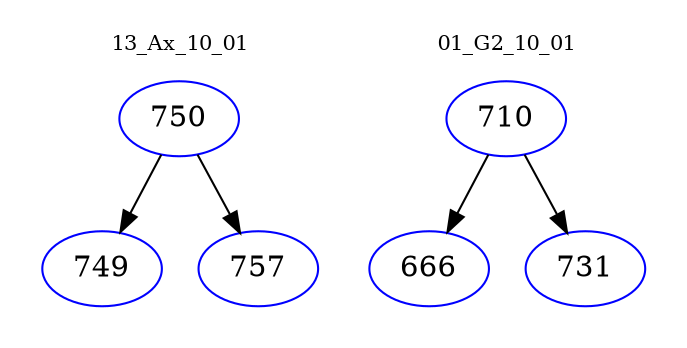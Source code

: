 digraph{
subgraph cluster_0 {
color = white
label = "13_Ax_10_01";
fontsize=10;
T0_750 [label="750", color="blue"]
T0_750 -> T0_749 [color="black"]
T0_749 [label="749", color="blue"]
T0_750 -> T0_757 [color="black"]
T0_757 [label="757", color="blue"]
}
subgraph cluster_1 {
color = white
label = "01_G2_10_01";
fontsize=10;
T1_710 [label="710", color="blue"]
T1_710 -> T1_666 [color="black"]
T1_666 [label="666", color="blue"]
T1_710 -> T1_731 [color="black"]
T1_731 [label="731", color="blue"]
}
}

